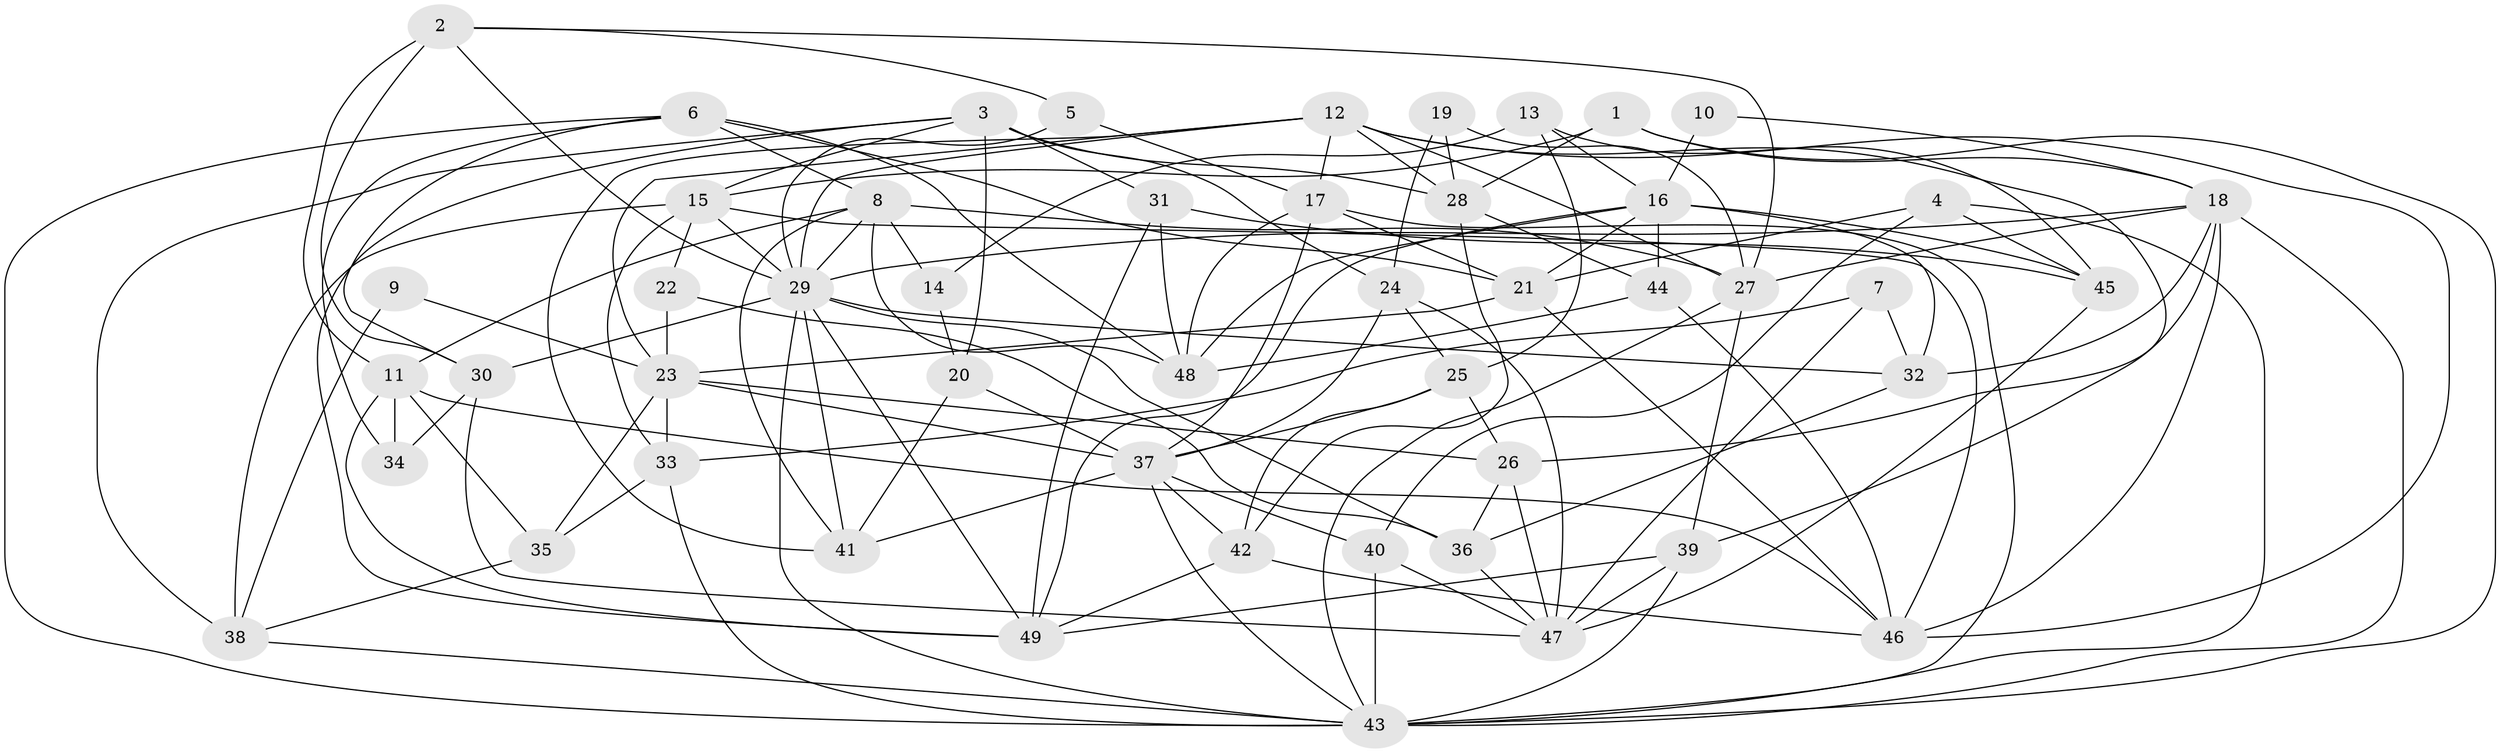 // original degree distribution, {4: 0.31958762886597936, 2: 0.14432989690721648, 5: 0.18556701030927836, 9: 0.010309278350515464, 3: 0.2268041237113402, 7: 0.010309278350515464, 6: 0.09278350515463918, 10: 0.010309278350515464}
// Generated by graph-tools (version 1.1) at 2025/37/03/04/25 23:37:14]
// undirected, 49 vertices, 135 edges
graph export_dot {
  node [color=gray90,style=filled];
  1;
  2;
  3;
  4;
  5;
  6;
  7;
  8;
  9;
  10;
  11;
  12;
  13;
  14;
  15;
  16;
  17;
  18;
  19;
  20;
  21;
  22;
  23;
  24;
  25;
  26;
  27;
  28;
  29;
  30;
  31;
  32;
  33;
  34;
  35;
  36;
  37;
  38;
  39;
  40;
  41;
  42;
  43;
  44;
  45;
  46;
  47;
  48;
  49;
  1 -- 15 [weight=2.0];
  1 -- 18 [weight=1.0];
  1 -- 28 [weight=1.0];
  1 -- 43 [weight=1.0];
  2 -- 5 [weight=1.0];
  2 -- 11 [weight=1.0];
  2 -- 27 [weight=2.0];
  2 -- 29 [weight=2.0];
  2 -- 30 [weight=1.0];
  3 -- 15 [weight=1.0];
  3 -- 20 [weight=1.0];
  3 -- 24 [weight=1.0];
  3 -- 28 [weight=1.0];
  3 -- 31 [weight=1.0];
  3 -- 38 [weight=1.0];
  3 -- 49 [weight=1.0];
  4 -- 21 [weight=2.0];
  4 -- 40 [weight=1.0];
  4 -- 43 [weight=2.0];
  4 -- 45 [weight=1.0];
  5 -- 17 [weight=1.0];
  5 -- 29 [weight=1.0];
  6 -- 8 [weight=1.0];
  6 -- 21 [weight=1.0];
  6 -- 30 [weight=1.0];
  6 -- 34 [weight=1.0];
  6 -- 43 [weight=1.0];
  6 -- 48 [weight=1.0];
  7 -- 32 [weight=1.0];
  7 -- 33 [weight=1.0];
  7 -- 47 [weight=1.0];
  8 -- 11 [weight=1.0];
  8 -- 14 [weight=1.0];
  8 -- 27 [weight=1.0];
  8 -- 29 [weight=2.0];
  8 -- 41 [weight=1.0];
  8 -- 48 [weight=1.0];
  9 -- 23 [weight=1.0];
  9 -- 38 [weight=1.0];
  10 -- 16 [weight=1.0];
  10 -- 18 [weight=1.0];
  11 -- 34 [weight=2.0];
  11 -- 35 [weight=1.0];
  11 -- 46 [weight=1.0];
  11 -- 49 [weight=1.0];
  12 -- 17 [weight=1.0];
  12 -- 23 [weight=1.0];
  12 -- 26 [weight=1.0];
  12 -- 27 [weight=1.0];
  12 -- 28 [weight=1.0];
  12 -- 29 [weight=1.0];
  12 -- 41 [weight=1.0];
  12 -- 46 [weight=1.0];
  13 -- 14 [weight=1.0];
  13 -- 16 [weight=1.0];
  13 -- 25 [weight=1.0];
  13 -- 45 [weight=1.0];
  14 -- 20 [weight=1.0];
  15 -- 22 [weight=1.0];
  15 -- 29 [weight=1.0];
  15 -- 33 [weight=1.0];
  15 -- 38 [weight=1.0];
  15 -- 46 [weight=1.0];
  16 -- 21 [weight=1.0];
  16 -- 32 [weight=1.0];
  16 -- 44 [weight=1.0];
  16 -- 45 [weight=1.0];
  16 -- 48 [weight=1.0];
  16 -- 49 [weight=1.0];
  17 -- 21 [weight=1.0];
  17 -- 37 [weight=1.0];
  17 -- 43 [weight=1.0];
  17 -- 48 [weight=1.0];
  18 -- 27 [weight=1.0];
  18 -- 29 [weight=1.0];
  18 -- 32 [weight=1.0];
  18 -- 39 [weight=1.0];
  18 -- 43 [weight=1.0];
  18 -- 46 [weight=1.0];
  19 -- 24 [weight=1.0];
  19 -- 27 [weight=1.0];
  19 -- 28 [weight=1.0];
  20 -- 37 [weight=1.0];
  20 -- 41 [weight=1.0];
  21 -- 23 [weight=1.0];
  21 -- 46 [weight=1.0];
  22 -- 23 [weight=1.0];
  22 -- 36 [weight=1.0];
  23 -- 26 [weight=1.0];
  23 -- 33 [weight=1.0];
  23 -- 35 [weight=1.0];
  23 -- 37 [weight=1.0];
  24 -- 25 [weight=1.0];
  24 -- 37 [weight=2.0];
  24 -- 47 [weight=1.0];
  25 -- 26 [weight=1.0];
  25 -- 37 [weight=1.0];
  25 -- 42 [weight=1.0];
  26 -- 36 [weight=1.0];
  26 -- 47 [weight=1.0];
  27 -- 39 [weight=1.0];
  27 -- 43 [weight=1.0];
  28 -- 42 [weight=1.0];
  28 -- 44 [weight=2.0];
  29 -- 30 [weight=1.0];
  29 -- 32 [weight=2.0];
  29 -- 36 [weight=1.0];
  29 -- 41 [weight=1.0];
  29 -- 43 [weight=1.0];
  29 -- 49 [weight=1.0];
  30 -- 34 [weight=1.0];
  30 -- 47 [weight=1.0];
  31 -- 45 [weight=2.0];
  31 -- 48 [weight=1.0];
  31 -- 49 [weight=1.0];
  32 -- 36 [weight=1.0];
  33 -- 35 [weight=1.0];
  33 -- 43 [weight=1.0];
  35 -- 38 [weight=1.0];
  36 -- 47 [weight=1.0];
  37 -- 40 [weight=1.0];
  37 -- 41 [weight=1.0];
  37 -- 42 [weight=1.0];
  37 -- 43 [weight=1.0];
  38 -- 43 [weight=1.0];
  39 -- 43 [weight=1.0];
  39 -- 47 [weight=1.0];
  39 -- 49 [weight=1.0];
  40 -- 43 [weight=1.0];
  40 -- 47 [weight=1.0];
  42 -- 46 [weight=1.0];
  42 -- 49 [weight=1.0];
  44 -- 46 [weight=1.0];
  44 -- 48 [weight=1.0];
  45 -- 47 [weight=1.0];
}
